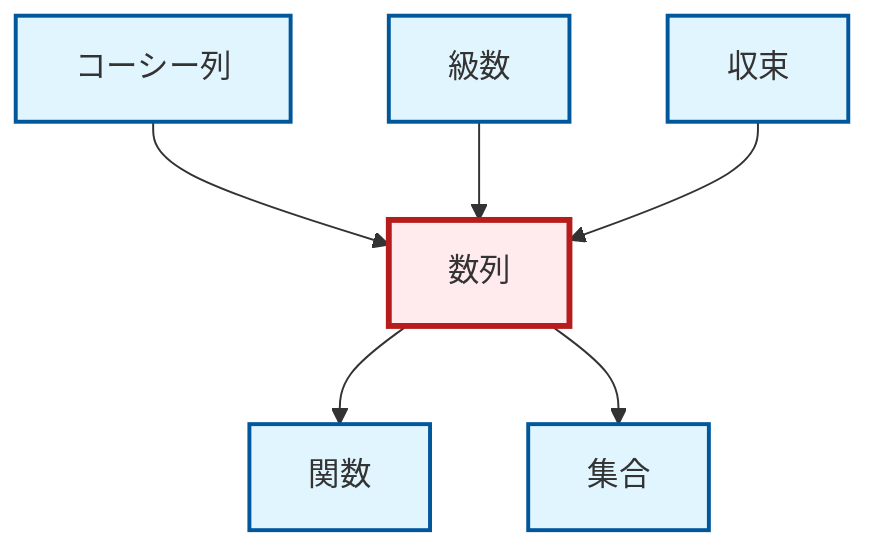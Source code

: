 graph TD
    classDef definition fill:#e1f5fe,stroke:#01579b,stroke-width:2px
    classDef theorem fill:#f3e5f5,stroke:#4a148c,stroke-width:2px
    classDef axiom fill:#fff3e0,stroke:#e65100,stroke-width:2px
    classDef example fill:#e8f5e9,stroke:#1b5e20,stroke-width:2px
    classDef current fill:#ffebee,stroke:#b71c1c,stroke-width:3px
    def-convergence["収束"]:::definition
    def-function["関数"]:::definition
    def-set["集合"]:::definition
    def-sequence["数列"]:::definition
    def-cauchy-sequence["コーシー列"]:::definition
    def-series["級数"]:::definition
    def-cauchy-sequence --> def-sequence
    def-sequence --> def-function
    def-series --> def-sequence
    def-sequence --> def-set
    def-convergence --> def-sequence
    class def-sequence current